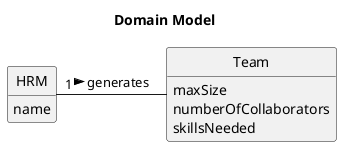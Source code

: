 @startuml
skinparam monochrome true
skinparam packageStyle rectangle
skinparam shadowing false

'left to right direction

skinparam classAttributeIconSize 0

hide circle
hide methods

title Domain Model

class HRM {
    name
}

class Team {
    maxSize
    numberOfCollaborators
    skillsNeeded
}

HRM "1" - Team : generates >
'aasd
@enduml